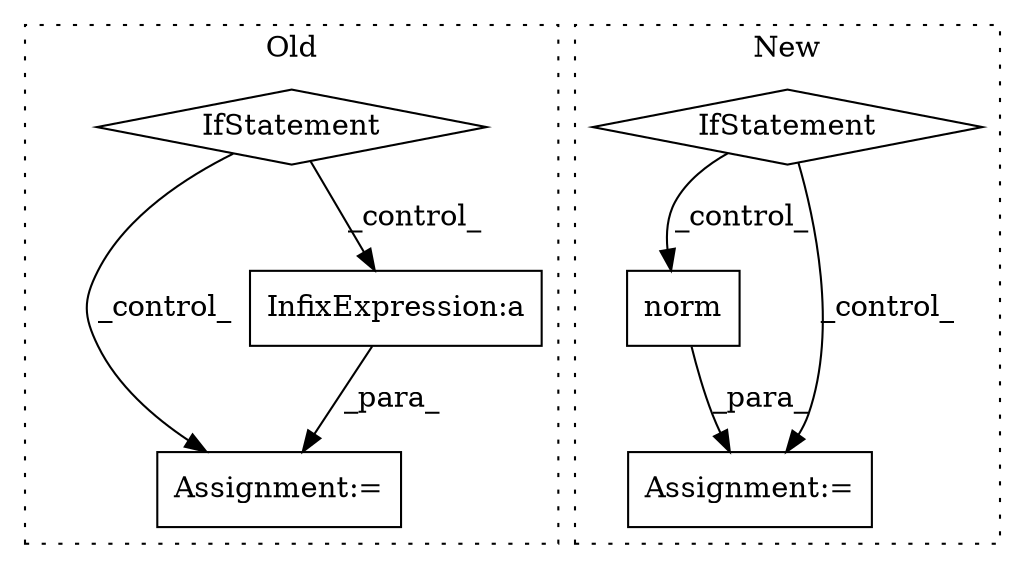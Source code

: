 digraph G {
subgraph cluster0 {
1 [label="IfStatement" a="25" s="9109,9115" l="4,2" shape="diamond"];
4 [label="Assignment:=" a="7" s="9189" l="2" shape="box"];
6 [label="InfixExpression:a" a="27" s="9215" l="3" shape="box"];
label = "Old";
style="dotted";
}
subgraph cluster1 {
2 [label="norm" a="32" s="9222,9228" l="5,1" shape="box"];
3 [label="IfStatement" a="25" s="9163,9169" l="4,2" shape="diamond"];
5 [label="Assignment:=" a="7" s="9238" l="1" shape="box"];
label = "New";
style="dotted";
}
1 -> 6 [label="_control_"];
1 -> 4 [label="_control_"];
2 -> 5 [label="_para_"];
3 -> 5 [label="_control_"];
3 -> 2 [label="_control_"];
6 -> 4 [label="_para_"];
}